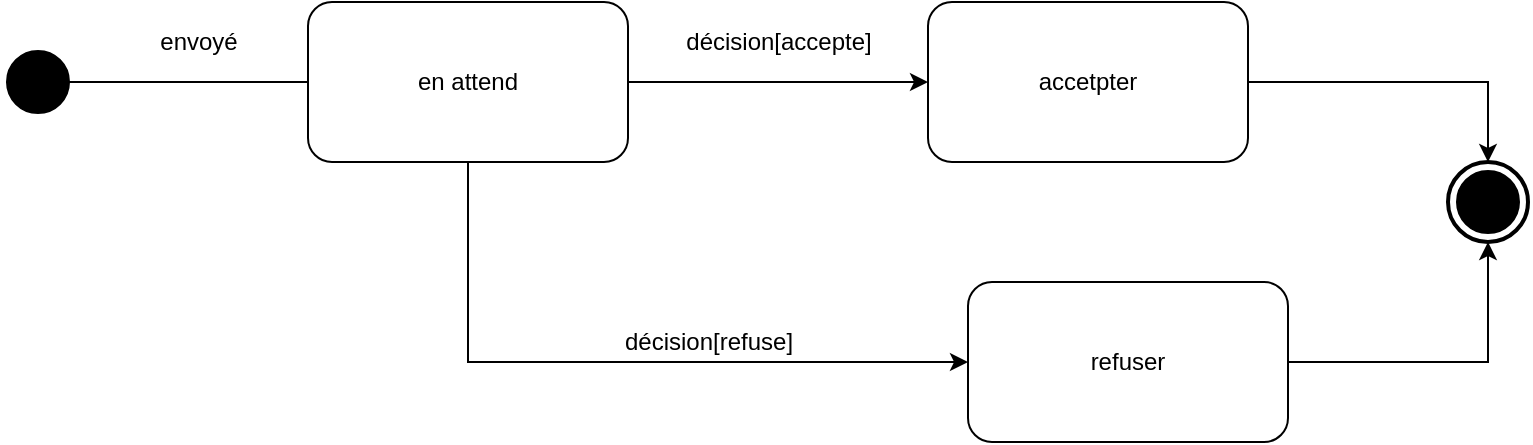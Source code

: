 <mxfile version="16.1.2" type="google"><diagram id="LNdQP8HxoxqKLVvmV2Sv" name="Page-1"><mxGraphModel dx="1038" dy="588" grid="1" gridSize="10" guides="1" tooltips="1" connect="1" arrows="1" fold="1" page="1" pageScale="1" pageWidth="850" pageHeight="1100" math="0" shadow="0"><root><mxCell id="0"/><mxCell id="1" parent="0"/><mxCell id="k0FGgwp1fwg65drP577t-4" style="edgeStyle=orthogonalEdgeStyle;rounded=0;orthogonalLoop=1;jettySize=auto;html=1;" edge="1" parent="1" source="k0FGgwp1fwg65drP577t-1"><mxGeometry relative="1" as="geometry"><mxPoint x="270" y="140" as="targetPoint"/></mxGeometry></mxCell><mxCell id="k0FGgwp1fwg65drP577t-1" value="" style="shape=ellipse;html=1;fillColor=#000000;strokeWidth=2;verticalLabelPosition=bottom;verticalAlignment=top;perimeter=ellipsePerimeter;" vertex="1" parent="1"><mxGeometry x="40" y="125" width="30" height="30" as="geometry"/></mxCell><mxCell id="k0FGgwp1fwg65drP577t-5" style="edgeStyle=orthogonalEdgeStyle;rounded=0;orthogonalLoop=1;jettySize=auto;html=1;exitX=0;exitY=0;exitDx=0;exitDy=0;entryX=0;entryY=1;entryDx=0;entryDy=0;" edge="1" parent="1" source="k0FGgwp1fwg65drP577t-1" target="k0FGgwp1fwg65drP577t-1"><mxGeometry relative="1" as="geometry"/></mxCell><mxCell id="k0FGgwp1fwg65drP577t-9" style="edgeStyle=orthogonalEdgeStyle;rounded=0;orthogonalLoop=1;jettySize=auto;html=1;entryX=0;entryY=0.5;entryDx=0;entryDy=0;" edge="1" parent="1" source="k0FGgwp1fwg65drP577t-7" target="k0FGgwp1fwg65drP577t-8"><mxGeometry relative="1" as="geometry"/></mxCell><mxCell id="k0FGgwp1fwg65drP577t-11" style="edgeStyle=orthogonalEdgeStyle;rounded=0;orthogonalLoop=1;jettySize=auto;html=1;" edge="1" parent="1" source="k0FGgwp1fwg65drP577t-7" target="k0FGgwp1fwg65drP577t-10"><mxGeometry relative="1" as="geometry"><Array as="points"><mxPoint x="270" y="280"/></Array></mxGeometry></mxCell><mxCell id="k0FGgwp1fwg65drP577t-7" value="en attend" style="shape=rect;html=1;rounded=1;whiteSpace=wrap;align=center;" vertex="1" parent="1"><mxGeometry x="190" y="100" width="160" height="80" as="geometry"/></mxCell><mxCell id="k0FGgwp1fwg65drP577t-13" style="edgeStyle=orthogonalEdgeStyle;rounded=0;orthogonalLoop=1;jettySize=auto;html=1;entryX=0.5;entryY=0;entryDx=0;entryDy=0;entryPerimeter=0;" edge="1" parent="1" source="k0FGgwp1fwg65drP577t-8" target="k0FGgwp1fwg65drP577t-12"><mxGeometry relative="1" as="geometry"/></mxCell><mxCell id="k0FGgwp1fwg65drP577t-8" value="accetpter" style="shape=rect;html=1;rounded=1;whiteSpace=wrap;align=center;" vertex="1" parent="1"><mxGeometry x="500" y="100" width="160" height="80" as="geometry"/></mxCell><mxCell id="k0FGgwp1fwg65drP577t-14" style="edgeStyle=orthogonalEdgeStyle;rounded=0;orthogonalLoop=1;jettySize=auto;html=1;entryX=0.5;entryY=1;entryDx=0;entryDy=0;entryPerimeter=0;" edge="1" parent="1" source="k0FGgwp1fwg65drP577t-10" target="k0FGgwp1fwg65drP577t-12"><mxGeometry relative="1" as="geometry"/></mxCell><mxCell id="k0FGgwp1fwg65drP577t-10" value="refuser" style="shape=rect;html=1;rounded=1;whiteSpace=wrap;align=center;" vertex="1" parent="1"><mxGeometry x="520" y="240" width="160" height="80" as="geometry"/></mxCell><mxCell id="k0FGgwp1fwg65drP577t-12" value="" style="html=1;shape=mxgraph.sysml.actFinal;strokeWidth=2;verticalLabelPosition=bottom;verticalAlignment=top;" vertex="1" parent="1"><mxGeometry x="760" y="180" width="40" height="40" as="geometry"/></mxCell><mxCell id="k0FGgwp1fwg65drP577t-15" value="envoyé" style="text;html=1;align=center;verticalAlign=middle;resizable=0;points=[];autosize=1;strokeColor=none;fillColor=none;" vertex="1" parent="1"><mxGeometry x="110" y="110" width="50" height="20" as="geometry"/></mxCell><mxCell id="k0FGgwp1fwg65drP577t-16" value="décision[accepte]" style="text;html=1;align=center;verticalAlign=middle;resizable=0;points=[];autosize=1;strokeColor=none;fillColor=none;" vertex="1" parent="1"><mxGeometry x="370" y="110" width="110" height="20" as="geometry"/></mxCell><mxCell id="k0FGgwp1fwg65drP577t-17" value="décision[refuse]" style="text;html=1;align=center;verticalAlign=middle;resizable=0;points=[];autosize=1;strokeColor=none;fillColor=none;" vertex="1" parent="1"><mxGeometry x="340" y="260" width="100" height="20" as="geometry"/></mxCell></root></mxGraphModel></diagram></mxfile>